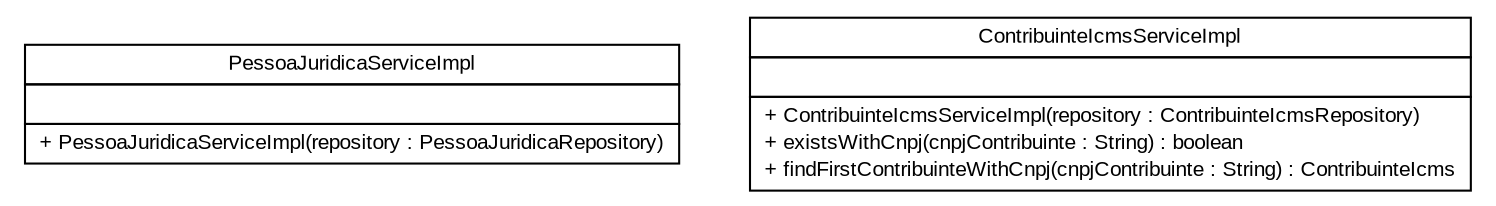 #!/usr/local/bin/dot
#
# Class diagram 
# Generated by UMLGraph version R5_6 (http://www.umlgraph.org/)
#

digraph G {
	edge [fontname="arial",fontsize=10,labelfontname="arial",labelfontsize=10];
	node [fontname="arial",fontsize=10,shape=plaintext];
	nodesep=0.25;
	ranksep=0.5;
	// br.gov.to.sefaz.cci.business.service.impl.PessoaJuridicaServiceImpl
	c135603 [label=<<table title="br.gov.to.sefaz.cci.business.service.impl.PessoaJuridicaServiceImpl" border="0" cellborder="1" cellspacing="0" cellpadding="2" port="p" href="./PessoaJuridicaServiceImpl.html">
		<tr><td><table border="0" cellspacing="0" cellpadding="1">
<tr><td align="center" balign="center"> PessoaJuridicaServiceImpl </td></tr>
		</table></td></tr>
		<tr><td><table border="0" cellspacing="0" cellpadding="1">
<tr><td align="left" balign="left">  </td></tr>
		</table></td></tr>
		<tr><td><table border="0" cellspacing="0" cellpadding="1">
<tr><td align="left" balign="left"> + PessoaJuridicaServiceImpl(repository : PessoaJuridicaRepository) </td></tr>
		</table></td></tr>
		</table>>, URL="./PessoaJuridicaServiceImpl.html", fontname="arial", fontcolor="black", fontsize=10.0];
	// br.gov.to.sefaz.cci.business.service.impl.ContribuinteIcmsServiceImpl
	c135604 [label=<<table title="br.gov.to.sefaz.cci.business.service.impl.ContribuinteIcmsServiceImpl" border="0" cellborder="1" cellspacing="0" cellpadding="2" port="p" href="./ContribuinteIcmsServiceImpl.html">
		<tr><td><table border="0" cellspacing="0" cellpadding="1">
<tr><td align="center" balign="center"> ContribuinteIcmsServiceImpl </td></tr>
		</table></td></tr>
		<tr><td><table border="0" cellspacing="0" cellpadding="1">
<tr><td align="left" balign="left">  </td></tr>
		</table></td></tr>
		<tr><td><table border="0" cellspacing="0" cellpadding="1">
<tr><td align="left" balign="left"> + ContribuinteIcmsServiceImpl(repository : ContribuinteIcmsRepository) </td></tr>
<tr><td align="left" balign="left"> + existsWithCnpj(cnpjContribuinte : String) : boolean </td></tr>
<tr><td align="left" balign="left"> + findFirstContribuinteWithCnpj(cnpjContribuinte : String) : ContribuinteIcms </td></tr>
		</table></td></tr>
		</table>>, URL="./ContribuinteIcmsServiceImpl.html", fontname="arial", fontcolor="black", fontsize=10.0];
}

